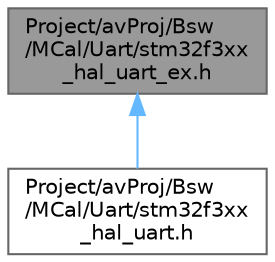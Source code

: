 digraph "Project/avProj/Bsw/MCal/Uart/stm32f3xx_hal_uart_ex.h"
{
 // LATEX_PDF_SIZE
  bgcolor="transparent";
  edge [fontname=Helvetica,fontsize=10,labelfontname=Helvetica,labelfontsize=10];
  node [fontname=Helvetica,fontsize=10,shape=box,height=0.2,width=0.4];
  Node1 [id="Node000001",label="Project/avProj/Bsw\l/MCal/Uart/stm32f3xx\l_hal_uart_ex.h",height=0.2,width=0.4,color="gray40", fillcolor="grey60", style="filled", fontcolor="black",tooltip="Header file of UART HAL Extended module."];
  Node1 -> Node2 [id="edge1_Node000001_Node000002",dir="back",color="steelblue1",style="solid",tooltip=" "];
  Node2 [id="Node000002",label="Project/avProj/Bsw\l/MCal/Uart/stm32f3xx\l_hal_uart.h",height=0.2,width=0.4,color="grey40", fillcolor="white", style="filled",URL="$av_proj_2_bsw_2_m_cal_2_uart_2stm32f3xx__hal__uart_8h.html",tooltip="Header file of UART HAL module."];
}
